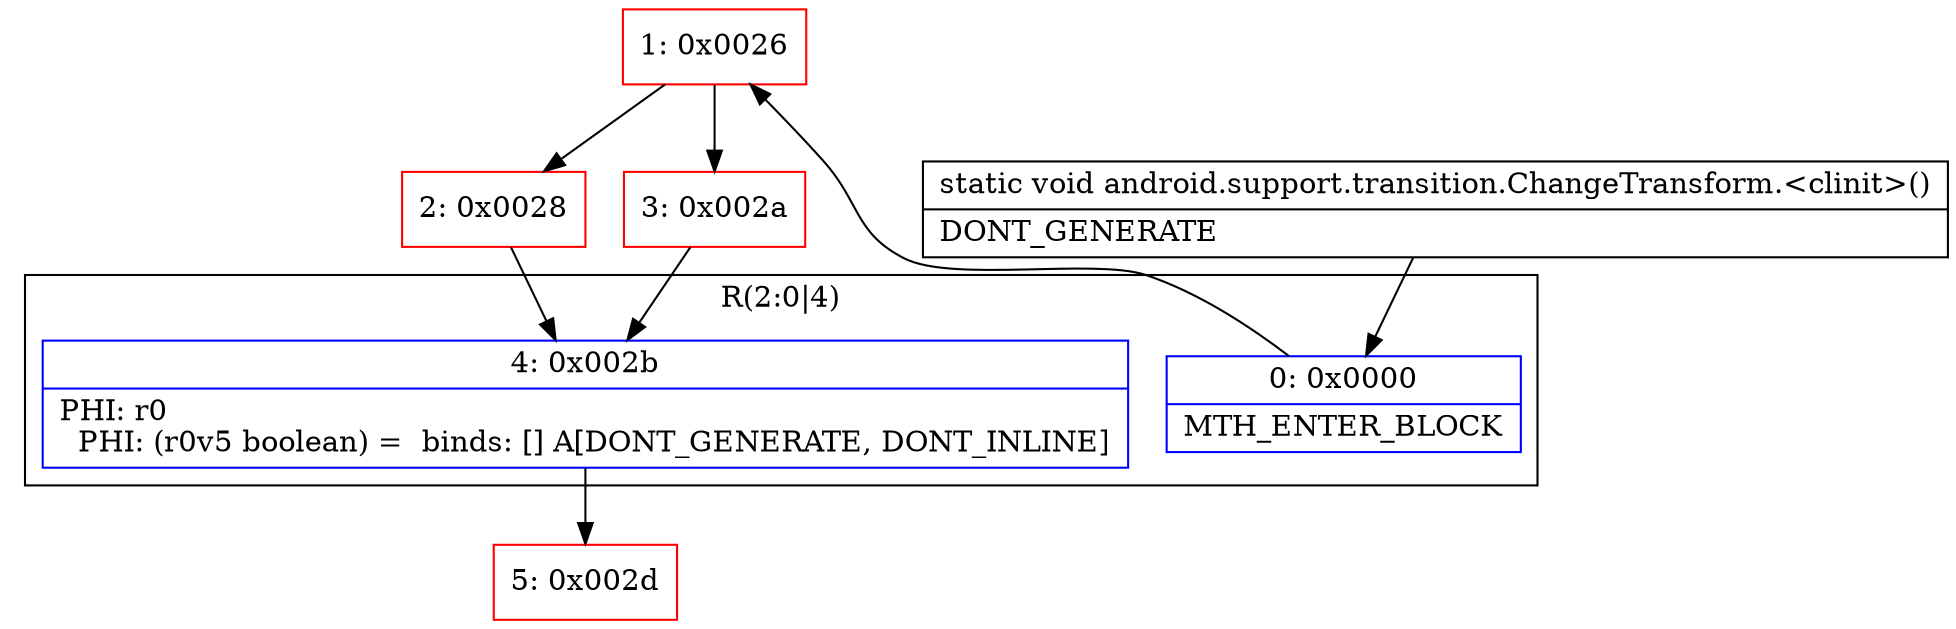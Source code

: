 digraph "CFG forandroid.support.transition.ChangeTransform.\<clinit\>()V" {
subgraph cluster_Region_1659963796 {
label = "R(2:0|4)";
node [shape=record,color=blue];
Node_0 [shape=record,label="{0\:\ 0x0000|MTH_ENTER_BLOCK\l}"];
Node_4 [shape=record,label="{4\:\ 0x002b|PHI: r0 \l  PHI: (r0v5 boolean) =  binds: [] A[DONT_GENERATE, DONT_INLINE]\l}"];
}
Node_1 [shape=record,color=red,label="{1\:\ 0x0026}"];
Node_2 [shape=record,color=red,label="{2\:\ 0x0028}"];
Node_3 [shape=record,color=red,label="{3\:\ 0x002a}"];
Node_5 [shape=record,color=red,label="{5\:\ 0x002d}"];
MethodNode[shape=record,label="{static void android.support.transition.ChangeTransform.\<clinit\>()  | DONT_GENERATE\l}"];
MethodNode -> Node_0;
Node_0 -> Node_1;
Node_4 -> Node_5;
Node_1 -> Node_2;
Node_1 -> Node_3;
Node_2 -> Node_4;
Node_3 -> Node_4;
}

